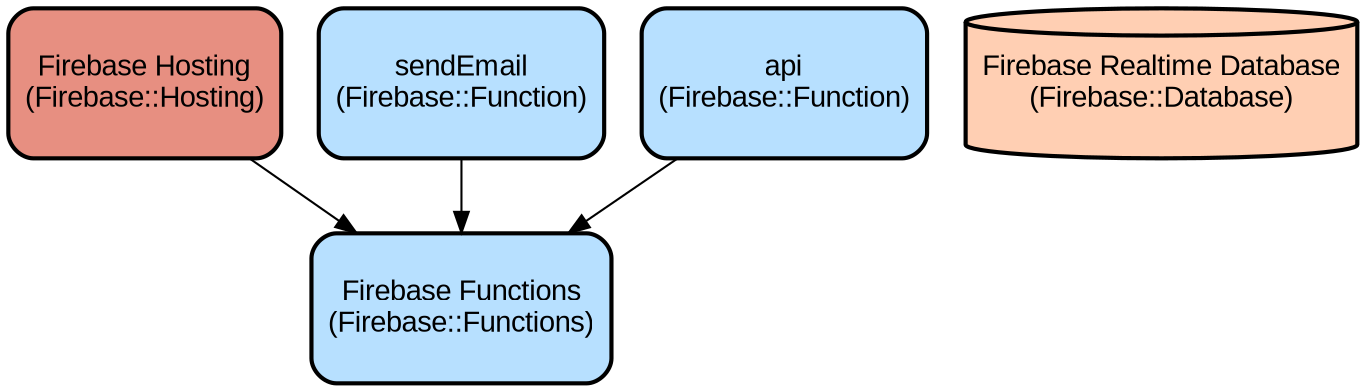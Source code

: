 digraph INFRA {
  node [ color = "black", fillcolor = "#E6E6E6", height =1, style = "filled,bold,rounded", fontname = "Arial" ];
  "Firebase Hosting" [ label = "Firebase Hosting
(Firebase::Hosting)", shape =rectangle, fillcolor = "#E78F81" ];
  "Firebase Functions" [ label = "Firebase Functions
(Firebase::Functions)", shape =rectangle, fillcolor = "#B7E0FF" ];
  "Firebase Realtime Database" [ label = "Firebase Realtime Database
(Firebase::Database)", shape =cylinder, fillcolor = "#FFCFB3" ];
  "sendEmail" [ label = "sendEmail
(Firebase::Function)", shape =rectangle, fillcolor = "#B7E0FF" ];
  "api" [ label = "api
(Firebase::Function)", shape =rectangle, fillcolor = "#B7E0FF" ];
  "Firebase Hosting" -> "Firebase Functions";
  "sendEmail" -> "Firebase Functions";
  "api" -> "Firebase Functions";
}

